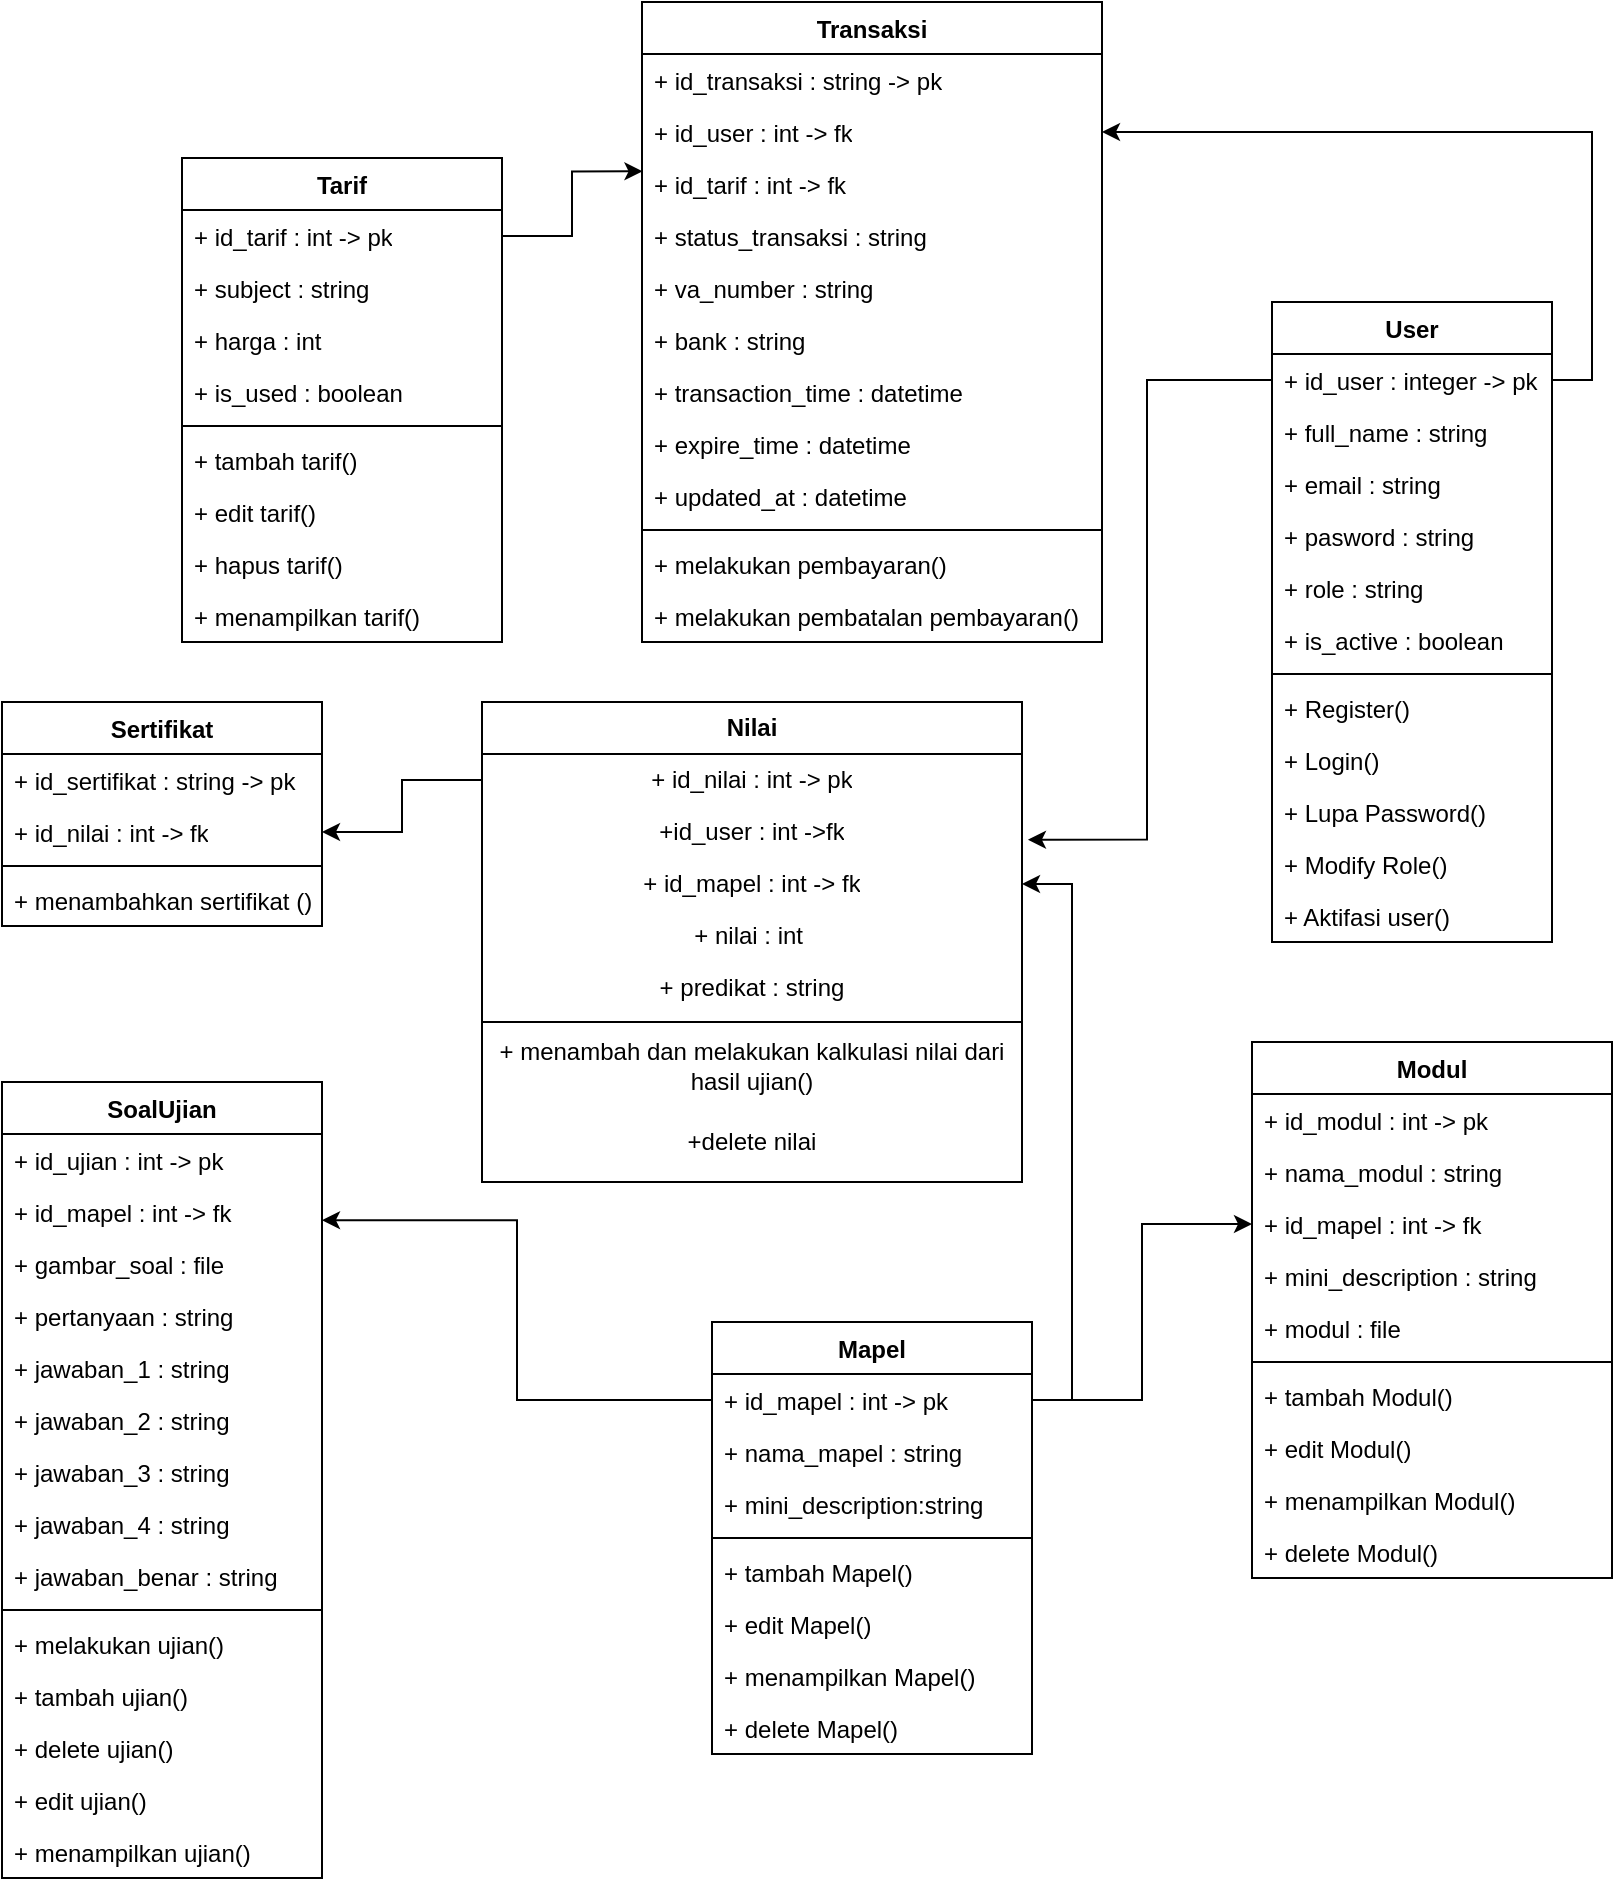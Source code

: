 <mxfile version="22.1.2" type="device">
  <diagram name="Page-1" id="B4fe8eu-WXzVd2A35-ao">
    <mxGraphModel dx="1098" dy="828" grid="1" gridSize="10" guides="1" tooltips="1" connect="1" arrows="1" fold="1" page="1" pageScale="1" pageWidth="850" pageHeight="1100" math="0" shadow="0">
      <root>
        <mxCell id="0" />
        <mxCell id="1" parent="0" />
        <mxCell id="vKM1Qx6AVmLyCAvXreBE-1" value="User" style="swimlane;fontStyle=1;align=center;verticalAlign=top;childLayout=stackLayout;horizontal=1;startSize=26;horizontalStack=0;resizeParent=1;resizeParentMax=0;resizeLast=0;collapsible=1;marginBottom=0;whiteSpace=wrap;html=1;" parent="1" vertex="1">
          <mxGeometry x="660" y="210" width="140" height="320" as="geometry" />
        </mxCell>
        <mxCell id="vKM1Qx6AVmLyCAvXreBE-2" value="+ id_user : integer -&amp;gt; pk" style="text;strokeColor=none;fillColor=none;align=left;verticalAlign=top;spacingLeft=4;spacingRight=4;overflow=hidden;rotatable=0;points=[[0,0.5],[1,0.5]];portConstraint=eastwest;whiteSpace=wrap;html=1;" parent="vKM1Qx6AVmLyCAvXreBE-1" vertex="1">
          <mxGeometry y="26" width="140" height="26" as="geometry" />
        </mxCell>
        <mxCell id="vKM1Qx6AVmLyCAvXreBE-17" value="+ full_name : string" style="text;strokeColor=none;fillColor=none;align=left;verticalAlign=top;spacingLeft=4;spacingRight=4;overflow=hidden;rotatable=0;points=[[0,0.5],[1,0.5]];portConstraint=eastwest;whiteSpace=wrap;html=1;" parent="vKM1Qx6AVmLyCAvXreBE-1" vertex="1">
          <mxGeometry y="52" width="140" height="26" as="geometry" />
        </mxCell>
        <mxCell id="vKM1Qx6AVmLyCAvXreBE-5" value="+ email : string" style="text;strokeColor=none;fillColor=none;align=left;verticalAlign=top;spacingLeft=4;spacingRight=4;overflow=hidden;rotatable=0;points=[[0,0.5],[1,0.5]];portConstraint=eastwest;whiteSpace=wrap;html=1;" parent="vKM1Qx6AVmLyCAvXreBE-1" vertex="1">
          <mxGeometry y="78" width="140" height="26" as="geometry" />
        </mxCell>
        <mxCell id="vKM1Qx6AVmLyCAvXreBE-6" value="+ pasword : string" style="text;strokeColor=none;fillColor=none;align=left;verticalAlign=top;spacingLeft=4;spacingRight=4;overflow=hidden;rotatable=0;points=[[0,0.5],[1,0.5]];portConstraint=eastwest;whiteSpace=wrap;html=1;" parent="vKM1Qx6AVmLyCAvXreBE-1" vertex="1">
          <mxGeometry y="104" width="140" height="26" as="geometry" />
        </mxCell>
        <mxCell id="vKM1Qx6AVmLyCAvXreBE-7" value="+ role : string" style="text;strokeColor=none;fillColor=none;align=left;verticalAlign=top;spacingLeft=4;spacingRight=4;overflow=hidden;rotatable=0;points=[[0,0.5],[1,0.5]];portConstraint=eastwest;whiteSpace=wrap;html=1;" parent="vKM1Qx6AVmLyCAvXreBE-1" vertex="1">
          <mxGeometry y="130" width="140" height="26" as="geometry" />
        </mxCell>
        <mxCell id="vKM1Qx6AVmLyCAvXreBE-8" value="+ is_active : boolean" style="text;strokeColor=none;fillColor=none;align=left;verticalAlign=top;spacingLeft=4;spacingRight=4;overflow=hidden;rotatable=0;points=[[0,0.5],[1,0.5]];portConstraint=eastwest;whiteSpace=wrap;html=1;" parent="vKM1Qx6AVmLyCAvXreBE-1" vertex="1">
          <mxGeometry y="156" width="140" height="26" as="geometry" />
        </mxCell>
        <mxCell id="vKM1Qx6AVmLyCAvXreBE-3" value="" style="line;strokeWidth=1;fillColor=none;align=left;verticalAlign=middle;spacingTop=-1;spacingLeft=3;spacingRight=3;rotatable=0;labelPosition=right;points=[];portConstraint=eastwest;strokeColor=inherit;" parent="vKM1Qx6AVmLyCAvXreBE-1" vertex="1">
          <mxGeometry y="182" width="140" height="8" as="geometry" />
        </mxCell>
        <mxCell id="vKM1Qx6AVmLyCAvXreBE-4" value="+ Register()" style="text;strokeColor=none;fillColor=none;align=left;verticalAlign=top;spacingLeft=4;spacingRight=4;overflow=hidden;rotatable=0;points=[[0,0.5],[1,0.5]];portConstraint=eastwest;whiteSpace=wrap;html=1;" parent="vKM1Qx6AVmLyCAvXreBE-1" vertex="1">
          <mxGeometry y="190" width="140" height="26" as="geometry" />
        </mxCell>
        <mxCell id="vKM1Qx6AVmLyCAvXreBE-9" value="+ Login()" style="text;strokeColor=none;fillColor=none;align=left;verticalAlign=top;spacingLeft=4;spacingRight=4;overflow=hidden;rotatable=0;points=[[0,0.5],[1,0.5]];portConstraint=eastwest;whiteSpace=wrap;html=1;" parent="vKM1Qx6AVmLyCAvXreBE-1" vertex="1">
          <mxGeometry y="216" width="140" height="26" as="geometry" />
        </mxCell>
        <mxCell id="vKM1Qx6AVmLyCAvXreBE-10" value="+ Lupa Password()" style="text;strokeColor=none;fillColor=none;align=left;verticalAlign=top;spacingLeft=4;spacingRight=4;overflow=hidden;rotatable=0;points=[[0,0.5],[1,0.5]];portConstraint=eastwest;whiteSpace=wrap;html=1;" parent="vKM1Qx6AVmLyCAvXreBE-1" vertex="1">
          <mxGeometry y="242" width="140" height="26" as="geometry" />
        </mxCell>
        <mxCell id="vKM1Qx6AVmLyCAvXreBE-11" value="+ Modify Role()" style="text;strokeColor=none;fillColor=none;align=left;verticalAlign=top;spacingLeft=4;spacingRight=4;overflow=hidden;rotatable=0;points=[[0,0.5],[1,0.5]];portConstraint=eastwest;whiteSpace=wrap;html=1;" parent="vKM1Qx6AVmLyCAvXreBE-1" vertex="1">
          <mxGeometry y="268" width="140" height="26" as="geometry" />
        </mxCell>
        <mxCell id="vKM1Qx6AVmLyCAvXreBE-12" value="+ Aktifasi user()" style="text;strokeColor=none;fillColor=none;align=left;verticalAlign=top;spacingLeft=4;spacingRight=4;overflow=hidden;rotatable=0;points=[[0,0.5],[1,0.5]];portConstraint=eastwest;whiteSpace=wrap;html=1;" parent="vKM1Qx6AVmLyCAvXreBE-1" vertex="1">
          <mxGeometry y="294" width="140" height="26" as="geometry" />
        </mxCell>
        <mxCell id="vKM1Qx6AVmLyCAvXreBE-13" value="Transaksi" style="swimlane;fontStyle=1;align=center;verticalAlign=top;childLayout=stackLayout;horizontal=1;startSize=26;horizontalStack=0;resizeParent=1;resizeParentMax=0;resizeLast=0;collapsible=1;marginBottom=0;whiteSpace=wrap;html=1;" parent="1" vertex="1">
          <mxGeometry x="345" y="60" width="230" height="320" as="geometry" />
        </mxCell>
        <mxCell id="vKM1Qx6AVmLyCAvXreBE-14" value="+ id_transaksi : string -&amp;gt; pk" style="text;strokeColor=none;fillColor=none;align=left;verticalAlign=top;spacingLeft=4;spacingRight=4;overflow=hidden;rotatable=0;points=[[0,0.5],[1,0.5]];portConstraint=eastwest;whiteSpace=wrap;html=1;" parent="vKM1Qx6AVmLyCAvXreBE-13" vertex="1">
          <mxGeometry y="26" width="230" height="26" as="geometry" />
        </mxCell>
        <mxCell id="vKM1Qx6AVmLyCAvXreBE-18" value="+ id_user : int -&amp;gt; fk" style="text;strokeColor=none;fillColor=none;align=left;verticalAlign=top;spacingLeft=4;spacingRight=4;overflow=hidden;rotatable=0;points=[[0,0.5],[1,0.5]];portConstraint=eastwest;whiteSpace=wrap;html=1;" parent="vKM1Qx6AVmLyCAvXreBE-13" vertex="1">
          <mxGeometry y="52" width="230" height="26" as="geometry" />
        </mxCell>
        <mxCell id="vKM1Qx6AVmLyCAvXreBE-19" value="+ id_tarif : int -&amp;gt; fk" style="text;strokeColor=none;fillColor=none;align=left;verticalAlign=top;spacingLeft=4;spacingRight=4;overflow=hidden;rotatable=0;points=[[0,0.5],[1,0.5]];portConstraint=eastwest;whiteSpace=wrap;html=1;" parent="vKM1Qx6AVmLyCAvXreBE-13" vertex="1">
          <mxGeometry y="78" width="230" height="26" as="geometry" />
        </mxCell>
        <mxCell id="vKM1Qx6AVmLyCAvXreBE-20" value="+ status_transaksi : string" style="text;strokeColor=none;fillColor=none;align=left;verticalAlign=top;spacingLeft=4;spacingRight=4;overflow=hidden;rotatable=0;points=[[0,0.5],[1,0.5]];portConstraint=eastwest;whiteSpace=wrap;html=1;" parent="vKM1Qx6AVmLyCAvXreBE-13" vertex="1">
          <mxGeometry y="104" width="230" height="26" as="geometry" />
        </mxCell>
        <mxCell id="vKM1Qx6AVmLyCAvXreBE-21" value="+ va_number : string" style="text;strokeColor=none;fillColor=none;align=left;verticalAlign=top;spacingLeft=4;spacingRight=4;overflow=hidden;rotatable=0;points=[[0,0.5],[1,0.5]];portConstraint=eastwest;whiteSpace=wrap;html=1;" parent="vKM1Qx6AVmLyCAvXreBE-13" vertex="1">
          <mxGeometry y="130" width="230" height="26" as="geometry" />
        </mxCell>
        <mxCell id="vKM1Qx6AVmLyCAvXreBE-22" value="+ bank : string" style="text;strokeColor=none;fillColor=none;align=left;verticalAlign=top;spacingLeft=4;spacingRight=4;overflow=hidden;rotatable=0;points=[[0,0.5],[1,0.5]];portConstraint=eastwest;whiteSpace=wrap;html=1;" parent="vKM1Qx6AVmLyCAvXreBE-13" vertex="1">
          <mxGeometry y="156" width="230" height="26" as="geometry" />
        </mxCell>
        <mxCell id="vKM1Qx6AVmLyCAvXreBE-23" value="+ transaction_time : datetime" style="text;strokeColor=none;fillColor=none;align=left;verticalAlign=top;spacingLeft=4;spacingRight=4;overflow=hidden;rotatable=0;points=[[0,0.5],[1,0.5]];portConstraint=eastwest;whiteSpace=wrap;html=1;" parent="vKM1Qx6AVmLyCAvXreBE-13" vertex="1">
          <mxGeometry y="182" width="230" height="26" as="geometry" />
        </mxCell>
        <mxCell id="vKM1Qx6AVmLyCAvXreBE-25" value="+ expire_time : datetime" style="text;strokeColor=none;fillColor=none;align=left;verticalAlign=top;spacingLeft=4;spacingRight=4;overflow=hidden;rotatable=0;points=[[0,0.5],[1,0.5]];portConstraint=eastwest;whiteSpace=wrap;html=1;" parent="vKM1Qx6AVmLyCAvXreBE-13" vertex="1">
          <mxGeometry y="208" width="230" height="26" as="geometry" />
        </mxCell>
        <mxCell id="vKM1Qx6AVmLyCAvXreBE-26" value="+ updated_at : datetime" style="text;strokeColor=none;fillColor=none;align=left;verticalAlign=top;spacingLeft=4;spacingRight=4;overflow=hidden;rotatable=0;points=[[0,0.5],[1,0.5]];portConstraint=eastwest;whiteSpace=wrap;html=1;" parent="vKM1Qx6AVmLyCAvXreBE-13" vertex="1">
          <mxGeometry y="234" width="230" height="26" as="geometry" />
        </mxCell>
        <mxCell id="vKM1Qx6AVmLyCAvXreBE-15" value="" style="line;strokeWidth=1;fillColor=none;align=left;verticalAlign=middle;spacingTop=-1;spacingLeft=3;spacingRight=3;rotatable=0;labelPosition=right;points=[];portConstraint=eastwest;strokeColor=inherit;" parent="vKM1Qx6AVmLyCAvXreBE-13" vertex="1">
          <mxGeometry y="260" width="230" height="8" as="geometry" />
        </mxCell>
        <mxCell id="vKM1Qx6AVmLyCAvXreBE-16" value="+ melakukan pembayaran()" style="text;strokeColor=none;fillColor=none;align=left;verticalAlign=top;spacingLeft=4;spacingRight=4;overflow=hidden;rotatable=0;points=[[0,0.5],[1,0.5]];portConstraint=eastwest;whiteSpace=wrap;html=1;" parent="vKM1Qx6AVmLyCAvXreBE-13" vertex="1">
          <mxGeometry y="268" width="230" height="26" as="geometry" />
        </mxCell>
        <mxCell id="vKM1Qx6AVmLyCAvXreBE-27" value="+ melakukan pembatalan pembayaran()" style="text;strokeColor=none;fillColor=none;align=left;verticalAlign=top;spacingLeft=4;spacingRight=4;overflow=hidden;rotatable=0;points=[[0,0.5],[1,0.5]];portConstraint=eastwest;whiteSpace=wrap;html=1;" parent="vKM1Qx6AVmLyCAvXreBE-13" vertex="1">
          <mxGeometry y="294" width="230" height="26" as="geometry" />
        </mxCell>
        <mxCell id="vKM1Qx6AVmLyCAvXreBE-28" value="Mapel" style="swimlane;fontStyle=1;align=center;verticalAlign=top;childLayout=stackLayout;horizontal=1;startSize=26;horizontalStack=0;resizeParent=1;resizeParentMax=0;resizeLast=0;collapsible=1;marginBottom=0;whiteSpace=wrap;html=1;" parent="1" vertex="1">
          <mxGeometry x="380" y="720" width="160" height="216" as="geometry" />
        </mxCell>
        <mxCell id="vKM1Qx6AVmLyCAvXreBE-29" value="+ id_mapel : int -&amp;gt; pk" style="text;strokeColor=none;fillColor=none;align=left;verticalAlign=top;spacingLeft=4;spacingRight=4;overflow=hidden;rotatable=0;points=[[0,0.5],[1,0.5]];portConstraint=eastwest;whiteSpace=wrap;html=1;" parent="vKM1Qx6AVmLyCAvXreBE-28" vertex="1">
          <mxGeometry y="26" width="160" height="26" as="geometry" />
        </mxCell>
        <mxCell id="vKM1Qx6AVmLyCAvXreBE-32" value="+ nama_mapel : string" style="text;strokeColor=none;fillColor=none;align=left;verticalAlign=top;spacingLeft=4;spacingRight=4;overflow=hidden;rotatable=0;points=[[0,0.5],[1,0.5]];portConstraint=eastwest;whiteSpace=wrap;html=1;" parent="vKM1Qx6AVmLyCAvXreBE-28" vertex="1">
          <mxGeometry y="52" width="160" height="26" as="geometry" />
        </mxCell>
        <mxCell id="vKM1Qx6AVmLyCAvXreBE-33" value="+ mini_description:string" style="text;strokeColor=none;fillColor=none;align=left;verticalAlign=top;spacingLeft=4;spacingRight=4;overflow=hidden;rotatable=0;points=[[0,0.5],[1,0.5]];portConstraint=eastwest;whiteSpace=wrap;html=1;" parent="vKM1Qx6AVmLyCAvXreBE-28" vertex="1">
          <mxGeometry y="78" width="160" height="26" as="geometry" />
        </mxCell>
        <mxCell id="vKM1Qx6AVmLyCAvXreBE-30" value="" style="line;strokeWidth=1;fillColor=none;align=left;verticalAlign=middle;spacingTop=-1;spacingLeft=3;spacingRight=3;rotatable=0;labelPosition=right;points=[];portConstraint=eastwest;strokeColor=inherit;" parent="vKM1Qx6AVmLyCAvXreBE-28" vertex="1">
          <mxGeometry y="104" width="160" height="8" as="geometry" />
        </mxCell>
        <mxCell id="vKM1Qx6AVmLyCAvXreBE-31" value="+ tambah Mapel()" style="text;strokeColor=none;fillColor=none;align=left;verticalAlign=top;spacingLeft=4;spacingRight=4;overflow=hidden;rotatable=0;points=[[0,0.5],[1,0.5]];portConstraint=eastwest;whiteSpace=wrap;html=1;" parent="vKM1Qx6AVmLyCAvXreBE-28" vertex="1">
          <mxGeometry y="112" width="160" height="26" as="geometry" />
        </mxCell>
        <mxCell id="vKM1Qx6AVmLyCAvXreBE-34" value="+ edit Mapel()" style="text;strokeColor=none;fillColor=none;align=left;verticalAlign=top;spacingLeft=4;spacingRight=4;overflow=hidden;rotatable=0;points=[[0,0.5],[1,0.5]];portConstraint=eastwest;whiteSpace=wrap;html=1;" parent="vKM1Qx6AVmLyCAvXreBE-28" vertex="1">
          <mxGeometry y="138" width="160" height="26" as="geometry" />
        </mxCell>
        <mxCell id="vKM1Qx6AVmLyCAvXreBE-35" value="+ menampilkan Mapel()" style="text;strokeColor=none;fillColor=none;align=left;verticalAlign=top;spacingLeft=4;spacingRight=4;overflow=hidden;rotatable=0;points=[[0,0.5],[1,0.5]];portConstraint=eastwest;whiteSpace=wrap;html=1;" parent="vKM1Qx6AVmLyCAvXreBE-28" vertex="1">
          <mxGeometry y="164" width="160" height="26" as="geometry" />
        </mxCell>
        <mxCell id="vKM1Qx6AVmLyCAvXreBE-36" value="+ delete Mapel()" style="text;strokeColor=none;fillColor=none;align=left;verticalAlign=top;spacingLeft=4;spacingRight=4;overflow=hidden;rotatable=0;points=[[0,0.5],[1,0.5]];portConstraint=eastwest;whiteSpace=wrap;html=1;" parent="vKM1Qx6AVmLyCAvXreBE-28" vertex="1">
          <mxGeometry y="190" width="160" height="26" as="geometry" />
        </mxCell>
        <mxCell id="vKM1Qx6AVmLyCAvXreBE-37" value="Modul" style="swimlane;fontStyle=1;align=center;verticalAlign=top;childLayout=stackLayout;horizontal=1;startSize=26;horizontalStack=0;resizeParent=1;resizeParentMax=0;resizeLast=0;collapsible=1;marginBottom=0;whiteSpace=wrap;html=1;" parent="1" vertex="1">
          <mxGeometry x="650" y="580" width="180" height="268" as="geometry" />
        </mxCell>
        <mxCell id="vKM1Qx6AVmLyCAvXreBE-38" value="+ id_modul : int -&amp;gt; pk" style="text;strokeColor=none;fillColor=none;align=left;verticalAlign=top;spacingLeft=4;spacingRight=4;overflow=hidden;rotatable=0;points=[[0,0.5],[1,0.5]];portConstraint=eastwest;whiteSpace=wrap;html=1;" parent="vKM1Qx6AVmLyCAvXreBE-37" vertex="1">
          <mxGeometry y="26" width="180" height="26" as="geometry" />
        </mxCell>
        <mxCell id="vKM1Qx6AVmLyCAvXreBE-39" value="+ nama_modul : string" style="text;strokeColor=none;fillColor=none;align=left;verticalAlign=top;spacingLeft=4;spacingRight=4;overflow=hidden;rotatable=0;points=[[0,0.5],[1,0.5]];portConstraint=eastwest;whiteSpace=wrap;html=1;" parent="vKM1Qx6AVmLyCAvXreBE-37" vertex="1">
          <mxGeometry y="52" width="180" height="26" as="geometry" />
        </mxCell>
        <mxCell id="vKM1Qx6AVmLyCAvXreBE-40" value="+ id_mapel : int -&amp;gt; fk" style="text;strokeColor=none;fillColor=none;align=left;verticalAlign=top;spacingLeft=4;spacingRight=4;overflow=hidden;rotatable=0;points=[[0,0.5],[1,0.5]];portConstraint=eastwest;whiteSpace=wrap;html=1;" parent="vKM1Qx6AVmLyCAvXreBE-37" vertex="1">
          <mxGeometry y="78" width="180" height="26" as="geometry" />
        </mxCell>
        <mxCell id="vKM1Qx6AVmLyCAvXreBE-46" value="+ mini_description : string" style="text;strokeColor=none;fillColor=none;align=left;verticalAlign=top;spacingLeft=4;spacingRight=4;overflow=hidden;rotatable=0;points=[[0,0.5],[1,0.5]];portConstraint=eastwest;whiteSpace=wrap;html=1;" parent="vKM1Qx6AVmLyCAvXreBE-37" vertex="1">
          <mxGeometry y="104" width="180" height="26" as="geometry" />
        </mxCell>
        <mxCell id="vKM1Qx6AVmLyCAvXreBE-47" value="+ modul : file" style="text;strokeColor=none;fillColor=none;align=left;verticalAlign=top;spacingLeft=4;spacingRight=4;overflow=hidden;rotatable=0;points=[[0,0.5],[1,0.5]];portConstraint=eastwest;whiteSpace=wrap;html=1;" parent="vKM1Qx6AVmLyCAvXreBE-37" vertex="1">
          <mxGeometry y="130" width="180" height="26" as="geometry" />
        </mxCell>
        <mxCell id="vKM1Qx6AVmLyCAvXreBE-41" value="" style="line;strokeWidth=1;fillColor=none;align=left;verticalAlign=middle;spacingTop=-1;spacingLeft=3;spacingRight=3;rotatable=0;labelPosition=right;points=[];portConstraint=eastwest;strokeColor=inherit;" parent="vKM1Qx6AVmLyCAvXreBE-37" vertex="1">
          <mxGeometry y="156" width="180" height="8" as="geometry" />
        </mxCell>
        <mxCell id="vKM1Qx6AVmLyCAvXreBE-42" value="+ tambah Modul()" style="text;strokeColor=none;fillColor=none;align=left;verticalAlign=top;spacingLeft=4;spacingRight=4;overflow=hidden;rotatable=0;points=[[0,0.5],[1,0.5]];portConstraint=eastwest;whiteSpace=wrap;html=1;" parent="vKM1Qx6AVmLyCAvXreBE-37" vertex="1">
          <mxGeometry y="164" width="180" height="26" as="geometry" />
        </mxCell>
        <mxCell id="vKM1Qx6AVmLyCAvXreBE-43" value="+ edit Modul()" style="text;strokeColor=none;fillColor=none;align=left;verticalAlign=top;spacingLeft=4;spacingRight=4;overflow=hidden;rotatable=0;points=[[0,0.5],[1,0.5]];portConstraint=eastwest;whiteSpace=wrap;html=1;" parent="vKM1Qx6AVmLyCAvXreBE-37" vertex="1">
          <mxGeometry y="190" width="180" height="26" as="geometry" />
        </mxCell>
        <mxCell id="vKM1Qx6AVmLyCAvXreBE-44" value="+ menampilkan Modul()" style="text;strokeColor=none;fillColor=none;align=left;verticalAlign=top;spacingLeft=4;spacingRight=4;overflow=hidden;rotatable=0;points=[[0,0.5],[1,0.5]];portConstraint=eastwest;whiteSpace=wrap;html=1;" parent="vKM1Qx6AVmLyCAvXreBE-37" vertex="1">
          <mxGeometry y="216" width="180" height="26" as="geometry" />
        </mxCell>
        <mxCell id="vKM1Qx6AVmLyCAvXreBE-45" value="+ delete Modul()" style="text;strokeColor=none;fillColor=none;align=left;verticalAlign=top;spacingLeft=4;spacingRight=4;overflow=hidden;rotatable=0;points=[[0,0.5],[1,0.5]];portConstraint=eastwest;whiteSpace=wrap;html=1;" parent="vKM1Qx6AVmLyCAvXreBE-37" vertex="1">
          <mxGeometry y="242" width="180" height="26" as="geometry" />
        </mxCell>
        <mxCell id="vKM1Qx6AVmLyCAvXreBE-50" value="Tarif" style="swimlane;fontStyle=1;align=center;verticalAlign=top;childLayout=stackLayout;horizontal=1;startSize=26;horizontalStack=0;resizeParent=1;resizeParentMax=0;resizeLast=0;collapsible=1;marginBottom=0;whiteSpace=wrap;html=1;" parent="1" vertex="1">
          <mxGeometry x="115" y="138" width="160" height="242" as="geometry" />
        </mxCell>
        <mxCell id="vKM1Qx6AVmLyCAvXreBE-51" value="+ id_tarif : int -&amp;gt; pk" style="text;strokeColor=none;fillColor=none;align=left;verticalAlign=top;spacingLeft=4;spacingRight=4;overflow=hidden;rotatable=0;points=[[0,0.5],[1,0.5]];portConstraint=eastwest;whiteSpace=wrap;html=1;" parent="vKM1Qx6AVmLyCAvXreBE-50" vertex="1">
          <mxGeometry y="26" width="160" height="26" as="geometry" />
        </mxCell>
        <mxCell id="vKM1Qx6AVmLyCAvXreBE-54" value="+ subject : string" style="text;strokeColor=none;fillColor=none;align=left;verticalAlign=top;spacingLeft=4;spacingRight=4;overflow=hidden;rotatable=0;points=[[0,0.5],[1,0.5]];portConstraint=eastwest;whiteSpace=wrap;html=1;" parent="vKM1Qx6AVmLyCAvXreBE-50" vertex="1">
          <mxGeometry y="52" width="160" height="26" as="geometry" />
        </mxCell>
        <mxCell id="vKM1Qx6AVmLyCAvXreBE-55" value="+ harga : int" style="text;strokeColor=none;fillColor=none;align=left;verticalAlign=top;spacingLeft=4;spacingRight=4;overflow=hidden;rotatable=0;points=[[0,0.5],[1,0.5]];portConstraint=eastwest;whiteSpace=wrap;html=1;" parent="vKM1Qx6AVmLyCAvXreBE-50" vertex="1">
          <mxGeometry y="78" width="160" height="26" as="geometry" />
        </mxCell>
        <mxCell id="vKM1Qx6AVmLyCAvXreBE-56" value="+ is_used : boolean" style="text;strokeColor=none;fillColor=none;align=left;verticalAlign=top;spacingLeft=4;spacingRight=4;overflow=hidden;rotatable=0;points=[[0,0.5],[1,0.5]];portConstraint=eastwest;whiteSpace=wrap;html=1;" parent="vKM1Qx6AVmLyCAvXreBE-50" vertex="1">
          <mxGeometry y="104" width="160" height="26" as="geometry" />
        </mxCell>
        <mxCell id="vKM1Qx6AVmLyCAvXreBE-52" value="" style="line;strokeWidth=1;fillColor=none;align=left;verticalAlign=middle;spacingTop=-1;spacingLeft=3;spacingRight=3;rotatable=0;labelPosition=right;points=[];portConstraint=eastwest;strokeColor=inherit;" parent="vKM1Qx6AVmLyCAvXreBE-50" vertex="1">
          <mxGeometry y="130" width="160" height="8" as="geometry" />
        </mxCell>
        <mxCell id="vKM1Qx6AVmLyCAvXreBE-53" value="+ tambah tarif()" style="text;strokeColor=none;fillColor=none;align=left;verticalAlign=top;spacingLeft=4;spacingRight=4;overflow=hidden;rotatable=0;points=[[0,0.5],[1,0.5]];portConstraint=eastwest;whiteSpace=wrap;html=1;" parent="vKM1Qx6AVmLyCAvXreBE-50" vertex="1">
          <mxGeometry y="138" width="160" height="26" as="geometry" />
        </mxCell>
        <mxCell id="vKM1Qx6AVmLyCAvXreBE-57" value="+ edit tarif()" style="text;strokeColor=none;fillColor=none;align=left;verticalAlign=top;spacingLeft=4;spacingRight=4;overflow=hidden;rotatable=0;points=[[0,0.5],[1,0.5]];portConstraint=eastwest;whiteSpace=wrap;html=1;" parent="vKM1Qx6AVmLyCAvXreBE-50" vertex="1">
          <mxGeometry y="164" width="160" height="26" as="geometry" />
        </mxCell>
        <mxCell id="vKM1Qx6AVmLyCAvXreBE-58" value="+ hapus tarif()" style="text;strokeColor=none;fillColor=none;align=left;verticalAlign=top;spacingLeft=4;spacingRight=4;overflow=hidden;rotatable=0;points=[[0,0.5],[1,0.5]];portConstraint=eastwest;whiteSpace=wrap;html=1;" parent="vKM1Qx6AVmLyCAvXreBE-50" vertex="1">
          <mxGeometry y="190" width="160" height="26" as="geometry" />
        </mxCell>
        <mxCell id="vKM1Qx6AVmLyCAvXreBE-59" value="+ menampilkan tarif()" style="text;strokeColor=none;fillColor=none;align=left;verticalAlign=top;spacingLeft=4;spacingRight=4;overflow=hidden;rotatable=0;points=[[0,0.5],[1,0.5]];portConstraint=eastwest;whiteSpace=wrap;html=1;" parent="vKM1Qx6AVmLyCAvXreBE-50" vertex="1">
          <mxGeometry y="216" width="160" height="26" as="geometry" />
        </mxCell>
        <mxCell id="vKM1Qx6AVmLyCAvXreBE-60" style="edgeStyle=orthogonalEdgeStyle;rounded=0;orthogonalLoop=1;jettySize=auto;html=1;exitX=1;exitY=0.5;exitDx=0;exitDy=0;entryX=0.001;entryY=0.256;entryDx=0;entryDy=0;entryPerimeter=0;" parent="1" source="vKM1Qx6AVmLyCAvXreBE-51" target="vKM1Qx6AVmLyCAvXreBE-19" edge="1">
          <mxGeometry relative="1" as="geometry" />
        </mxCell>
        <mxCell id="vKM1Qx6AVmLyCAvXreBE-61" style="edgeStyle=orthogonalEdgeStyle;rounded=0;orthogonalLoop=1;jettySize=auto;html=1;exitX=1;exitY=0.5;exitDx=0;exitDy=0;" parent="1" source="vKM1Qx6AVmLyCAvXreBE-29" target="vKM1Qx6AVmLyCAvXreBE-40" edge="1">
          <mxGeometry relative="1" as="geometry" />
        </mxCell>
        <mxCell id="vKM1Qx6AVmLyCAvXreBE-62" value="Nilai" style="swimlane;fontStyle=1;align=center;verticalAlign=middle;childLayout=stackLayout;horizontal=1;startSize=26;horizontalStack=0;resizeParent=1;resizeParentMax=0;resizeLast=0;collapsible=1;marginBottom=0;whiteSpace=wrap;html=1;" parent="1" vertex="1">
          <mxGeometry x="265" y="410" width="270" height="240" as="geometry" />
        </mxCell>
        <mxCell id="vKM1Qx6AVmLyCAvXreBE-63" value="+ id_nilai : int -&amp;gt; pk" style="text;strokeColor=none;fillColor=none;align=center;verticalAlign=middle;spacingLeft=4;spacingRight=4;overflow=hidden;rotatable=0;points=[[0,0.5],[1,0.5]];portConstraint=eastwest;whiteSpace=wrap;html=1;" parent="vKM1Qx6AVmLyCAvXreBE-62" vertex="1">
          <mxGeometry y="26" width="270" height="26" as="geometry" />
        </mxCell>
        <mxCell id="vKM1Qx6AVmLyCAvXreBE-82" value="+id_user : int -&amp;gt;fk" style="text;strokeColor=none;fillColor=none;align=center;verticalAlign=middle;spacingLeft=4;spacingRight=4;overflow=hidden;rotatable=0;points=[[0,0.5],[1,0.5]];portConstraint=eastwest;whiteSpace=wrap;html=1;" parent="vKM1Qx6AVmLyCAvXreBE-62" vertex="1">
          <mxGeometry y="52" width="270" height="26" as="geometry" />
        </mxCell>
        <mxCell id="vKM1Qx6AVmLyCAvXreBE-83" value="+ id_mapel : int -&amp;gt; fk" style="text;strokeColor=none;fillColor=none;align=center;verticalAlign=middle;spacingLeft=4;spacingRight=4;overflow=hidden;rotatable=0;points=[[0,0.5],[1,0.5]];portConstraint=eastwest;whiteSpace=wrap;html=1;" parent="vKM1Qx6AVmLyCAvXreBE-62" vertex="1">
          <mxGeometry y="78" width="270" height="26" as="geometry" />
        </mxCell>
        <mxCell id="vKM1Qx6AVmLyCAvXreBE-89" value="+ nilai : int&amp;nbsp;" style="text;strokeColor=none;fillColor=none;align=center;verticalAlign=middle;spacingLeft=4;spacingRight=4;overflow=hidden;rotatable=0;points=[[0,0.5],[1,0.5]];portConstraint=eastwest;whiteSpace=wrap;html=1;" parent="vKM1Qx6AVmLyCAvXreBE-62" vertex="1">
          <mxGeometry y="104" width="270" height="26" as="geometry" />
        </mxCell>
        <mxCell id="vKM1Qx6AVmLyCAvXreBE-91" value="+ predikat : string" style="text;strokeColor=none;fillColor=none;align=center;verticalAlign=middle;spacingLeft=4;spacingRight=4;overflow=hidden;rotatable=0;points=[[0,0.5],[1,0.5]];portConstraint=eastwest;whiteSpace=wrap;html=1;" parent="vKM1Qx6AVmLyCAvXreBE-62" vertex="1">
          <mxGeometry y="130" width="270" height="26" as="geometry" />
        </mxCell>
        <mxCell id="vKM1Qx6AVmLyCAvXreBE-64" value="" style="line;strokeWidth=1;fillColor=none;align=left;verticalAlign=middle;spacingTop=-1;spacingLeft=3;spacingRight=3;rotatable=0;labelPosition=right;points=[];portConstraint=eastwest;strokeColor=inherit;" parent="vKM1Qx6AVmLyCAvXreBE-62" vertex="1">
          <mxGeometry y="156" width="270" height="8" as="geometry" />
        </mxCell>
        <mxCell id="vKM1Qx6AVmLyCAvXreBE-65" value="+ menambah dan melakukan kalkulasi nilai dari hasil ujian()" style="text;strokeColor=none;fillColor=none;align=center;verticalAlign=middle;spacingLeft=4;spacingRight=4;overflow=hidden;rotatable=0;points=[[0,0.5],[1,0.5]];portConstraint=eastwest;whiteSpace=wrap;html=1;" parent="vKM1Qx6AVmLyCAvXreBE-62" vertex="1">
          <mxGeometry y="164" width="270" height="36" as="geometry" />
        </mxCell>
        <mxCell id="5JMK1fTYRqrfwp72QvAI-1" value="+delete nilai" style="text;strokeColor=none;fillColor=none;align=center;verticalAlign=middle;spacingLeft=4;spacingRight=4;overflow=hidden;rotatable=0;points=[[0,0.5],[1,0.5]];portConstraint=eastwest;whiteSpace=wrap;html=1;" parent="vKM1Qx6AVmLyCAvXreBE-62" vertex="1">
          <mxGeometry y="200" width="270" height="40" as="geometry" />
        </mxCell>
        <mxCell id="vKM1Qx6AVmLyCAvXreBE-66" value="SoalUjian" style="swimlane;fontStyle=1;align=center;verticalAlign=top;childLayout=stackLayout;horizontal=1;startSize=26;horizontalStack=0;resizeParent=1;resizeParentMax=0;resizeLast=0;collapsible=1;marginBottom=0;whiteSpace=wrap;html=1;" parent="1" vertex="1">
          <mxGeometry x="25" y="600" width="160" height="398" as="geometry" />
        </mxCell>
        <mxCell id="vKM1Qx6AVmLyCAvXreBE-67" value="+ id_ujian : int -&amp;gt; pk" style="text;strokeColor=none;fillColor=none;align=left;verticalAlign=top;spacingLeft=4;spacingRight=4;overflow=hidden;rotatable=0;points=[[0,0.5],[1,0.5]];portConstraint=eastwest;whiteSpace=wrap;html=1;" parent="vKM1Qx6AVmLyCAvXreBE-66" vertex="1">
          <mxGeometry y="26" width="160" height="26" as="geometry" />
        </mxCell>
        <mxCell id="vKM1Qx6AVmLyCAvXreBE-70" value="+ id_mapel : int -&amp;gt; fk" style="text;strokeColor=none;fillColor=none;align=left;verticalAlign=top;spacingLeft=4;spacingRight=4;overflow=hidden;rotatable=0;points=[[0,0.5],[1,0.5]];portConstraint=eastwest;whiteSpace=wrap;html=1;" parent="vKM1Qx6AVmLyCAvXreBE-66" vertex="1">
          <mxGeometry y="52" width="160" height="26" as="geometry" />
        </mxCell>
        <mxCell id="vKM1Qx6AVmLyCAvXreBE-86" value="+ gambar_soal : file" style="text;strokeColor=none;fillColor=none;align=left;verticalAlign=top;spacingLeft=4;spacingRight=4;overflow=hidden;rotatable=0;points=[[0,0.5],[1,0.5]];portConstraint=eastwest;whiteSpace=wrap;html=1;" parent="vKM1Qx6AVmLyCAvXreBE-66" vertex="1">
          <mxGeometry y="78" width="160" height="26" as="geometry" />
        </mxCell>
        <mxCell id="vKM1Qx6AVmLyCAvXreBE-71" value="+ pertanyaan : string" style="text;strokeColor=none;fillColor=none;align=left;verticalAlign=top;spacingLeft=4;spacingRight=4;overflow=hidden;rotatable=0;points=[[0,0.5],[1,0.5]];portConstraint=eastwest;whiteSpace=wrap;html=1;" parent="vKM1Qx6AVmLyCAvXreBE-66" vertex="1">
          <mxGeometry y="104" width="160" height="26" as="geometry" />
        </mxCell>
        <mxCell id="vKM1Qx6AVmLyCAvXreBE-72" value="+ jawaban_1 : string" style="text;strokeColor=none;fillColor=none;align=left;verticalAlign=top;spacingLeft=4;spacingRight=4;overflow=hidden;rotatable=0;points=[[0,0.5],[1,0.5]];portConstraint=eastwest;whiteSpace=wrap;html=1;" parent="vKM1Qx6AVmLyCAvXreBE-66" vertex="1">
          <mxGeometry y="130" width="160" height="26" as="geometry" />
        </mxCell>
        <mxCell id="vKM1Qx6AVmLyCAvXreBE-73" value="+ jawaban_2 : string" style="text;strokeColor=none;fillColor=none;align=left;verticalAlign=top;spacingLeft=4;spacingRight=4;overflow=hidden;rotatable=0;points=[[0,0.5],[1,0.5]];portConstraint=eastwest;whiteSpace=wrap;html=1;" parent="vKM1Qx6AVmLyCAvXreBE-66" vertex="1">
          <mxGeometry y="156" width="160" height="26" as="geometry" />
        </mxCell>
        <mxCell id="vKM1Qx6AVmLyCAvXreBE-74" value="+ jawaban_3 : string" style="text;strokeColor=none;fillColor=none;align=left;verticalAlign=top;spacingLeft=4;spacingRight=4;overflow=hidden;rotatable=0;points=[[0,0.5],[1,0.5]];portConstraint=eastwest;whiteSpace=wrap;html=1;" parent="vKM1Qx6AVmLyCAvXreBE-66" vertex="1">
          <mxGeometry y="182" width="160" height="26" as="geometry" />
        </mxCell>
        <mxCell id="vKM1Qx6AVmLyCAvXreBE-75" value="+ jawaban_4 : string" style="text;strokeColor=none;fillColor=none;align=left;verticalAlign=top;spacingLeft=4;spacingRight=4;overflow=hidden;rotatable=0;points=[[0,0.5],[1,0.5]];portConstraint=eastwest;whiteSpace=wrap;html=1;" parent="vKM1Qx6AVmLyCAvXreBE-66" vertex="1">
          <mxGeometry y="208" width="160" height="26" as="geometry" />
        </mxCell>
        <mxCell id="vKM1Qx6AVmLyCAvXreBE-77" value="+ jawaban_benar : string&amp;nbsp;" style="text;strokeColor=none;fillColor=none;align=left;verticalAlign=top;spacingLeft=4;spacingRight=4;overflow=hidden;rotatable=0;points=[[0,0.5],[1,0.5]];portConstraint=eastwest;whiteSpace=wrap;html=1;" parent="vKM1Qx6AVmLyCAvXreBE-66" vertex="1">
          <mxGeometry y="234" width="160" height="26" as="geometry" />
        </mxCell>
        <mxCell id="vKM1Qx6AVmLyCAvXreBE-68" value="" style="line;strokeWidth=1;fillColor=none;align=left;verticalAlign=middle;spacingTop=-1;spacingLeft=3;spacingRight=3;rotatable=0;labelPosition=right;points=[];portConstraint=eastwest;strokeColor=inherit;" parent="vKM1Qx6AVmLyCAvXreBE-66" vertex="1">
          <mxGeometry y="260" width="160" height="8" as="geometry" />
        </mxCell>
        <mxCell id="vKM1Qx6AVmLyCAvXreBE-69" value="+ melakukan ujian()" style="text;strokeColor=none;fillColor=none;align=left;verticalAlign=top;spacingLeft=4;spacingRight=4;overflow=hidden;rotatable=0;points=[[0,0.5],[1,0.5]];portConstraint=eastwest;whiteSpace=wrap;html=1;" parent="vKM1Qx6AVmLyCAvXreBE-66" vertex="1">
          <mxGeometry y="268" width="160" height="26" as="geometry" />
        </mxCell>
        <mxCell id="vKM1Qx6AVmLyCAvXreBE-78" value="+ tambah ujian()" style="text;strokeColor=none;fillColor=none;align=left;verticalAlign=top;spacingLeft=4;spacingRight=4;overflow=hidden;rotatable=0;points=[[0,0.5],[1,0.5]];portConstraint=eastwest;whiteSpace=wrap;html=1;" parent="vKM1Qx6AVmLyCAvXreBE-66" vertex="1">
          <mxGeometry y="294" width="160" height="26" as="geometry" />
        </mxCell>
        <mxCell id="vKM1Qx6AVmLyCAvXreBE-79" value="+ delete ujian()" style="text;strokeColor=none;fillColor=none;align=left;verticalAlign=top;spacingLeft=4;spacingRight=4;overflow=hidden;rotatable=0;points=[[0,0.5],[1,0.5]];portConstraint=eastwest;whiteSpace=wrap;html=1;" parent="vKM1Qx6AVmLyCAvXreBE-66" vertex="1">
          <mxGeometry y="320" width="160" height="26" as="geometry" />
        </mxCell>
        <mxCell id="vKM1Qx6AVmLyCAvXreBE-80" value="+ edit ujian()" style="text;strokeColor=none;fillColor=none;align=left;verticalAlign=top;spacingLeft=4;spacingRight=4;overflow=hidden;rotatable=0;points=[[0,0.5],[1,0.5]];portConstraint=eastwest;whiteSpace=wrap;html=1;" parent="vKM1Qx6AVmLyCAvXreBE-66" vertex="1">
          <mxGeometry y="346" width="160" height="26" as="geometry" />
        </mxCell>
        <mxCell id="vKM1Qx6AVmLyCAvXreBE-81" value="+ menampilkan ujian()" style="text;strokeColor=none;fillColor=none;align=left;verticalAlign=top;spacingLeft=4;spacingRight=4;overflow=hidden;rotatable=0;points=[[0,0.5],[1,0.5]];portConstraint=eastwest;whiteSpace=wrap;html=1;" parent="vKM1Qx6AVmLyCAvXreBE-66" vertex="1">
          <mxGeometry y="372" width="160" height="26" as="geometry" />
        </mxCell>
        <mxCell id="vKM1Qx6AVmLyCAvXreBE-93" style="edgeStyle=orthogonalEdgeStyle;rounded=0;orthogonalLoop=1;jettySize=auto;html=1;exitX=1;exitY=0.5;exitDx=0;exitDy=0;" parent="1" source="vKM1Qx6AVmLyCAvXreBE-2" target="vKM1Qx6AVmLyCAvXreBE-18" edge="1">
          <mxGeometry relative="1" as="geometry" />
        </mxCell>
        <mxCell id="vKM1Qx6AVmLyCAvXreBE-94" style="edgeStyle=orthogonalEdgeStyle;rounded=0;orthogonalLoop=1;jettySize=auto;html=1;exitX=0;exitY=0.5;exitDx=0;exitDy=0;entryX=1.011;entryY=0.648;entryDx=0;entryDy=0;entryPerimeter=0;" parent="1" source="vKM1Qx6AVmLyCAvXreBE-2" target="vKM1Qx6AVmLyCAvXreBE-82" edge="1">
          <mxGeometry relative="1" as="geometry" />
        </mxCell>
        <mxCell id="vKM1Qx6AVmLyCAvXreBE-95" style="edgeStyle=orthogonalEdgeStyle;rounded=0;orthogonalLoop=1;jettySize=auto;html=1;exitX=0;exitY=0.5;exitDx=0;exitDy=0;entryX=1;entryY=0.657;entryDx=0;entryDy=0;entryPerimeter=0;" parent="1" source="vKM1Qx6AVmLyCAvXreBE-29" target="vKM1Qx6AVmLyCAvXreBE-70" edge="1">
          <mxGeometry relative="1" as="geometry" />
        </mxCell>
        <mxCell id="vKM1Qx6AVmLyCAvXreBE-96" value="Sertifikat" style="swimlane;fontStyle=1;align=center;verticalAlign=top;childLayout=stackLayout;horizontal=1;startSize=26;horizontalStack=0;resizeParent=1;resizeParentMax=0;resizeLast=0;collapsible=1;marginBottom=0;whiteSpace=wrap;html=1;" parent="1" vertex="1">
          <mxGeometry x="25" y="410" width="160" height="112" as="geometry" />
        </mxCell>
        <mxCell id="vKM1Qx6AVmLyCAvXreBE-97" value="+ id_sertifikat : string -&amp;gt; pk" style="text;strokeColor=none;fillColor=none;align=left;verticalAlign=top;spacingLeft=4;spacingRight=4;overflow=hidden;rotatable=0;points=[[0,0.5],[1,0.5]];portConstraint=eastwest;whiteSpace=wrap;html=1;" parent="vKM1Qx6AVmLyCAvXreBE-96" vertex="1">
          <mxGeometry y="26" width="160" height="26" as="geometry" />
        </mxCell>
        <mxCell id="vKM1Qx6AVmLyCAvXreBE-100" value="+ id_nilai : int -&amp;gt; fk" style="text;strokeColor=none;fillColor=none;align=left;verticalAlign=top;spacingLeft=4;spacingRight=4;overflow=hidden;rotatable=0;points=[[0,0.5],[1,0.5]];portConstraint=eastwest;whiteSpace=wrap;html=1;" parent="vKM1Qx6AVmLyCAvXreBE-96" vertex="1">
          <mxGeometry y="52" width="160" height="26" as="geometry" />
        </mxCell>
        <mxCell id="vKM1Qx6AVmLyCAvXreBE-98" value="" style="line;strokeWidth=1;fillColor=none;align=left;verticalAlign=middle;spacingTop=-1;spacingLeft=3;spacingRight=3;rotatable=0;labelPosition=right;points=[];portConstraint=eastwest;strokeColor=inherit;" parent="vKM1Qx6AVmLyCAvXreBE-96" vertex="1">
          <mxGeometry y="78" width="160" height="8" as="geometry" />
        </mxCell>
        <mxCell id="vKM1Qx6AVmLyCAvXreBE-99" value="+ menambahkan sertifikat ()" style="text;strokeColor=none;fillColor=none;align=left;verticalAlign=top;spacingLeft=4;spacingRight=4;overflow=hidden;rotatable=0;points=[[0,0.5],[1,0.5]];portConstraint=eastwest;whiteSpace=wrap;html=1;" parent="vKM1Qx6AVmLyCAvXreBE-96" vertex="1">
          <mxGeometry y="86" width="160" height="26" as="geometry" />
        </mxCell>
        <mxCell id="vKM1Qx6AVmLyCAvXreBE-102" style="edgeStyle=orthogonalEdgeStyle;rounded=0;orthogonalLoop=1;jettySize=auto;html=1;exitX=0;exitY=0.5;exitDx=0;exitDy=0;entryX=1;entryY=0.5;entryDx=0;entryDy=0;" parent="1" source="vKM1Qx6AVmLyCAvXreBE-63" target="vKM1Qx6AVmLyCAvXreBE-100" edge="1">
          <mxGeometry relative="1" as="geometry" />
        </mxCell>
        <mxCell id="tbf5okGqJhOw4ReWH_dJ-1" style="edgeStyle=orthogonalEdgeStyle;rounded=0;orthogonalLoop=1;jettySize=auto;html=1;exitX=1;exitY=0.5;exitDx=0;exitDy=0;entryX=1;entryY=0.5;entryDx=0;entryDy=0;" parent="1" source="vKM1Qx6AVmLyCAvXreBE-29" target="vKM1Qx6AVmLyCAvXreBE-83" edge="1">
          <mxGeometry relative="1" as="geometry" />
        </mxCell>
      </root>
    </mxGraphModel>
  </diagram>
</mxfile>
